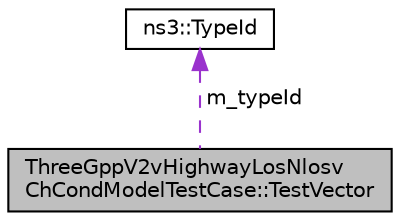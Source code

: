 digraph "ThreeGppV2vHighwayLosNlosvChCondModelTestCase::TestVector"
{
 // LATEX_PDF_SIZE
  edge [fontname="Helvetica",fontsize="10",labelfontname="Helvetica",labelfontsize="10"];
  node [fontname="Helvetica",fontsize="10",shape=record];
  Node1 [label="ThreeGppV2vHighwayLosNlosv\lChCondModelTestCase::TestVector",height=0.2,width=0.4,color="black", fillcolor="grey75", style="filled", fontcolor="black",tooltip="Struct containing the parameters for each test."];
  Node2 -> Node1 [dir="back",color="darkorchid3",fontsize="10",style="dashed",label=" m_typeId" ,fontname="Helvetica"];
  Node2 [label="ns3::TypeId",height=0.2,width=0.4,color="black", fillcolor="white", style="filled",URL="$classns3_1_1_type_id.html",tooltip="a unique identifier for an interface."];
}
